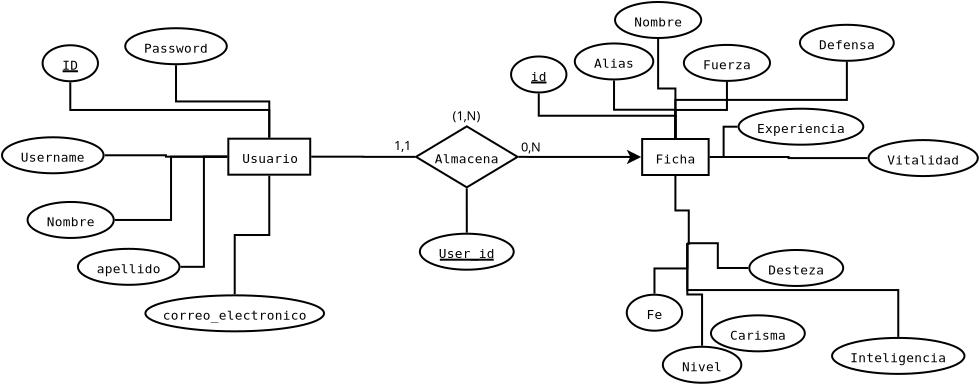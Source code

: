 <?xml version="1.0" encoding="UTF-8"?>
<dia:diagram xmlns:dia="http://www.lysator.liu.se/~alla/dia/">
  <dia:layer name="Background" visible="true" active="true">
    <dia:object type="ER - Entity" version="0" id="O0">
      <dia:attribute name="obj_pos">
        <dia:point val="-76.546,-57.457"/>
      </dia:attribute>
      <dia:attribute name="obj_bb">
        <dia:rectangle val="-76.597,-57.507;-72.401,-55.607"/>
      </dia:attribute>
      <dia:attribute name="elem_corner">
        <dia:point val="-76.546,-57.457"/>
      </dia:attribute>
      <dia:attribute name="elem_width">
        <dia:real val="4.095"/>
      </dia:attribute>
      <dia:attribute name="elem_height">
        <dia:real val="1.8"/>
      </dia:attribute>
      <dia:attribute name="border_width">
        <dia:real val="0.1"/>
      </dia:attribute>
      <dia:attribute name="border_color">
        <dia:color val="#000000"/>
      </dia:attribute>
      <dia:attribute name="inner_color">
        <dia:color val="#ffffff"/>
      </dia:attribute>
      <dia:attribute name="name">
        <dia:string>#Usuario#</dia:string>
      </dia:attribute>
      <dia:attribute name="weak">
        <dia:boolean val="false"/>
      </dia:attribute>
      <dia:attribute name="associative">
        <dia:boolean val="false"/>
      </dia:attribute>
      <dia:attribute name="font">
        <dia:font family="monospace" style="0" name="Courier"/>
      </dia:attribute>
      <dia:attribute name="font_height">
        <dia:real val="0.8"/>
      </dia:attribute>
    </dia:object>
    <dia:object type="ER - Entity" version="0" id="O1">
      <dia:attribute name="obj_pos">
        <dia:point val="-55.854,-57.441"/>
      </dia:attribute>
      <dia:attribute name="obj_bb">
        <dia:rectangle val="-55.904,-57.492;-52.479,-55.592"/>
      </dia:attribute>
      <dia:attribute name="elem_corner">
        <dia:point val="-55.854,-57.441"/>
      </dia:attribute>
      <dia:attribute name="elem_width">
        <dia:real val="3.325"/>
      </dia:attribute>
      <dia:attribute name="elem_height">
        <dia:real val="1.8"/>
      </dia:attribute>
      <dia:attribute name="border_width">
        <dia:real val="0.1"/>
      </dia:attribute>
      <dia:attribute name="border_color">
        <dia:color val="#000000"/>
      </dia:attribute>
      <dia:attribute name="inner_color">
        <dia:color val="#ffffff"/>
      </dia:attribute>
      <dia:attribute name="name">
        <dia:string>#Ficha#</dia:string>
      </dia:attribute>
      <dia:attribute name="weak">
        <dia:boolean val="false"/>
      </dia:attribute>
      <dia:attribute name="associative">
        <dia:boolean val="false"/>
      </dia:attribute>
      <dia:attribute name="font">
        <dia:font family="monospace" style="0" name="Courier"/>
      </dia:attribute>
      <dia:attribute name="font_height">
        <dia:real val="0.8"/>
      </dia:attribute>
    </dia:object>
    <dia:object type="ER - Relationship" version="0" id="O2">
      <dia:attribute name="obj_pos">
        <dia:point val="-67.164,-58.072"/>
      </dia:attribute>
      <dia:attribute name="obj_bb">
        <dia:rectangle val="-67.514,-58.122;-61.734,-54.974"/>
      </dia:attribute>
      <dia:attribute name="elem_corner">
        <dia:point val="-67.164,-58.072"/>
      </dia:attribute>
      <dia:attribute name="elem_width">
        <dia:real val="5.08"/>
      </dia:attribute>
      <dia:attribute name="elem_height">
        <dia:real val="3.048"/>
      </dia:attribute>
      <dia:attribute name="border_width">
        <dia:real val="0.1"/>
      </dia:attribute>
      <dia:attribute name="border_color">
        <dia:color val="#000000"/>
      </dia:attribute>
      <dia:attribute name="inner_color">
        <dia:color val="#ffffff"/>
      </dia:attribute>
      <dia:attribute name="name">
        <dia:string>#Almacena#</dia:string>
      </dia:attribute>
      <dia:attribute name="left_card">
        <dia:string>##</dia:string>
      </dia:attribute>
      <dia:attribute name="right_card">
        <dia:string>##</dia:string>
      </dia:attribute>
      <dia:attribute name="identifying">
        <dia:boolean val="false"/>
      </dia:attribute>
      <dia:attribute name="rotated">
        <dia:boolean val="false"/>
      </dia:attribute>
      <dia:attribute name="font">
        <dia:font family="monospace" style="0" name="Courier"/>
      </dia:attribute>
      <dia:attribute name="font_height">
        <dia:real val="0.8"/>
      </dia:attribute>
    </dia:object>
    <dia:object type="ER - Participation" version="1" id="O3">
      <dia:attribute name="obj_pos">
        <dia:point val="-72.401,-56.557"/>
      </dia:attribute>
      <dia:attribute name="obj_bb">
        <dia:rectangle val="-72.451,-56.607;-67.162,-56.498"/>
      </dia:attribute>
      <dia:attribute name="orth_points">
        <dia:point val="-72.401,-56.557"/>
        <dia:point val="-69.807,-56.557"/>
        <dia:point val="-69.807,-56.548"/>
        <dia:point val="-67.212,-56.548"/>
      </dia:attribute>
      <dia:attribute name="orth_orient">
        <dia:enum val="0"/>
        <dia:enum val="1"/>
        <dia:enum val="0"/>
      </dia:attribute>
      <dia:attribute name="autorouting">
        <dia:boolean val="true"/>
      </dia:attribute>
      <dia:attribute name="total">
        <dia:boolean val="false"/>
      </dia:attribute>
      <dia:connections>
        <dia:connection handle="0" to="O0" connection="8"/>
        <dia:connection handle="1" to="O2" connection="8"/>
      </dia:connections>
    </dia:object>
    <dia:object type="Standard - Text" version="1" id="O4">
      <dia:attribute name="obj_pos">
        <dia:point val="-68.257,-56.895"/>
      </dia:attribute>
      <dia:attribute name="obj_bb">
        <dia:rectangle val="-68.257,-57.49;-67.24,-56.745"/>
      </dia:attribute>
      <dia:attribute name="text">
        <dia:composite type="text">
          <dia:attribute name="string">
            <dia:string>#1,1#</dia:string>
          </dia:attribute>
          <dia:attribute name="font">
            <dia:font family="sans" style="0" name="Helvetica"/>
          </dia:attribute>
          <dia:attribute name="height">
            <dia:real val="0.8"/>
          </dia:attribute>
          <dia:attribute name="pos">
            <dia:point val="-68.257,-56.895"/>
          </dia:attribute>
          <dia:attribute name="color">
            <dia:color val="#000000"/>
          </dia:attribute>
          <dia:attribute name="alignment">
            <dia:enum val="0"/>
          </dia:attribute>
        </dia:composite>
      </dia:attribute>
      <dia:attribute name="valign">
        <dia:enum val="3"/>
      </dia:attribute>
    </dia:object>
    <dia:object type="Standard - Text" version="1" id="O5">
      <dia:attribute name="obj_pos">
        <dia:point val="-61.909,-56.811"/>
      </dia:attribute>
      <dia:attribute name="obj_bb">
        <dia:rectangle val="-61.909,-57.406;-60.819,-56.661"/>
      </dia:attribute>
      <dia:attribute name="text">
        <dia:composite type="text">
          <dia:attribute name="string">
            <dia:string>#0,N#</dia:string>
          </dia:attribute>
          <dia:attribute name="font">
            <dia:font family="sans" style="0" name="Helvetica"/>
          </dia:attribute>
          <dia:attribute name="height">
            <dia:real val="0.8"/>
          </dia:attribute>
          <dia:attribute name="pos">
            <dia:point val="-61.909,-56.811"/>
          </dia:attribute>
          <dia:attribute name="color">
            <dia:color val="#000000"/>
          </dia:attribute>
          <dia:attribute name="alignment">
            <dia:enum val="0"/>
          </dia:attribute>
        </dia:composite>
      </dia:attribute>
      <dia:attribute name="valign">
        <dia:enum val="3"/>
      </dia:attribute>
    </dia:object>
    <dia:object type="Standard - Text" version="1" id="O6">
      <dia:attribute name="obj_pos">
        <dia:point val="-65.333,-58.377"/>
      </dia:attribute>
      <dia:attribute name="obj_bb">
        <dia:rectangle val="-65.333,-58.972;-63.743,-58.227"/>
      </dia:attribute>
      <dia:attribute name="text">
        <dia:composite type="text">
          <dia:attribute name="string">
            <dia:string>#(1,N)#</dia:string>
          </dia:attribute>
          <dia:attribute name="font">
            <dia:font family="sans" style="0" name="Helvetica"/>
          </dia:attribute>
          <dia:attribute name="height">
            <dia:real val="0.8"/>
          </dia:attribute>
          <dia:attribute name="pos">
            <dia:point val="-65.333,-58.377"/>
          </dia:attribute>
          <dia:attribute name="color">
            <dia:color val="#000000"/>
          </dia:attribute>
          <dia:attribute name="alignment">
            <dia:enum val="0"/>
          </dia:attribute>
        </dia:composite>
      </dia:attribute>
      <dia:attribute name="valign">
        <dia:enum val="3"/>
      </dia:attribute>
    </dia:object>
    <dia:object type="ER - Attribute" version="0" id="O7">
      <dia:attribute name="obj_pos">
        <dia:point val="-85.833,-62.128"/>
      </dia:attribute>
      <dia:attribute name="obj_bb">
        <dia:rectangle val="-85.883,-62.178;-83.013,-60.278"/>
      </dia:attribute>
      <dia:attribute name="elem_corner">
        <dia:point val="-85.833,-62.128"/>
      </dia:attribute>
      <dia:attribute name="elem_width">
        <dia:real val="2.77"/>
      </dia:attribute>
      <dia:attribute name="elem_height">
        <dia:real val="1.8"/>
      </dia:attribute>
      <dia:attribute name="border_width">
        <dia:real val="0.1"/>
      </dia:attribute>
      <dia:attribute name="border_color">
        <dia:color val="#000000"/>
      </dia:attribute>
      <dia:attribute name="inner_color">
        <dia:color val="#ffffff"/>
      </dia:attribute>
      <dia:attribute name="name">
        <dia:string>#ID#</dia:string>
      </dia:attribute>
      <dia:attribute name="key">
        <dia:boolean val="true"/>
      </dia:attribute>
      <dia:attribute name="weak_key">
        <dia:boolean val="false"/>
      </dia:attribute>
      <dia:attribute name="derived">
        <dia:boolean val="false"/>
      </dia:attribute>
      <dia:attribute name="multivalued">
        <dia:boolean val="false"/>
      </dia:attribute>
      <dia:attribute name="font">
        <dia:font family="monospace" style="0" name="Courier"/>
      </dia:attribute>
      <dia:attribute name="font_height">
        <dia:real val="0.8"/>
      </dia:attribute>
    </dia:object>
    <dia:object type="ER - Participation" version="1" id="O8">
      <dia:attribute name="obj_pos">
        <dia:point val="-84.448,-60.278"/>
      </dia:attribute>
      <dia:attribute name="obj_bb">
        <dia:rectangle val="-84.498,-60.328;-74.449,-57.458"/>
      </dia:attribute>
      <dia:attribute name="orth_points">
        <dia:point val="-84.448,-60.278"/>
        <dia:point val="-84.448,-58.893"/>
        <dia:point val="-74.499,-58.893"/>
        <dia:point val="-74.499,-57.508"/>
      </dia:attribute>
      <dia:attribute name="orth_orient">
        <dia:enum val="1"/>
        <dia:enum val="0"/>
        <dia:enum val="1"/>
      </dia:attribute>
      <dia:attribute name="autorouting">
        <dia:boolean val="true"/>
      </dia:attribute>
      <dia:attribute name="total">
        <dia:boolean val="false"/>
      </dia:attribute>
      <dia:connections>
        <dia:connection handle="0" to="O7" connection="8"/>
        <dia:connection handle="1" to="O0" connection="8"/>
      </dia:connections>
    </dia:object>
    <dia:object type="Standard - Line" version="0" id="O9">
      <dia:attribute name="obj_pos">
        <dia:point val="-62.035,-56.547"/>
      </dia:attribute>
      <dia:attribute name="obj_bb">
        <dia:rectangle val="-62.085,-56.905;-55.792,-56.181"/>
      </dia:attribute>
      <dia:attribute name="conn_endpoints">
        <dia:point val="-62.035,-56.547"/>
        <dia:point val="-55.904,-56.543"/>
      </dia:attribute>
      <dia:attribute name="numcp">
        <dia:int val="1"/>
      </dia:attribute>
      <dia:attribute name="end_arrow">
        <dia:enum val="22"/>
      </dia:attribute>
      <dia:attribute name="end_arrow_length">
        <dia:real val="0.5"/>
      </dia:attribute>
      <dia:attribute name="end_arrow_width">
        <dia:real val="0.5"/>
      </dia:attribute>
      <dia:connections>
        <dia:connection handle="0" to="O2" connection="8"/>
        <dia:connection handle="1" to="O1" connection="8"/>
      </dia:connections>
    </dia:object>
    <dia:object type="ER - Attribute" version="0" id="O10">
      <dia:attribute name="obj_pos">
        <dia:point val="-87.862,-57.527"/>
      </dia:attribute>
      <dia:attribute name="obj_bb">
        <dia:rectangle val="-87.912,-57.577;-82.732,-55.677"/>
      </dia:attribute>
      <dia:attribute name="elem_corner">
        <dia:point val="-87.862,-57.527"/>
      </dia:attribute>
      <dia:attribute name="elem_width">
        <dia:real val="5.08"/>
      </dia:attribute>
      <dia:attribute name="elem_height">
        <dia:real val="1.8"/>
      </dia:attribute>
      <dia:attribute name="border_width">
        <dia:real val="0.1"/>
      </dia:attribute>
      <dia:attribute name="border_color">
        <dia:color val="#000000"/>
      </dia:attribute>
      <dia:attribute name="inner_color">
        <dia:color val="#ffffff"/>
      </dia:attribute>
      <dia:attribute name="name">
        <dia:string>#Username#</dia:string>
      </dia:attribute>
      <dia:attribute name="key">
        <dia:boolean val="false"/>
      </dia:attribute>
      <dia:attribute name="weak_key">
        <dia:boolean val="false"/>
      </dia:attribute>
      <dia:attribute name="derived">
        <dia:boolean val="false"/>
      </dia:attribute>
      <dia:attribute name="multivalued">
        <dia:boolean val="false"/>
      </dia:attribute>
      <dia:attribute name="font">
        <dia:font family="monospace" style="0" name="Courier"/>
      </dia:attribute>
      <dia:attribute name="font_height">
        <dia:real val="0.8"/>
      </dia:attribute>
    </dia:object>
    <dia:object type="ER - Attribute" version="0" id="O11">
      <dia:attribute name="obj_pos">
        <dia:point val="-86.584,-54.293"/>
      </dia:attribute>
      <dia:attribute name="obj_bb">
        <dia:rectangle val="-86.634,-54.343;-82.224,-52.443"/>
      </dia:attribute>
      <dia:attribute name="elem_corner">
        <dia:point val="-86.584,-54.293"/>
      </dia:attribute>
      <dia:attribute name="elem_width">
        <dia:real val="4.31"/>
      </dia:attribute>
      <dia:attribute name="elem_height">
        <dia:real val="1.8"/>
      </dia:attribute>
      <dia:attribute name="border_width">
        <dia:real val="0.1"/>
      </dia:attribute>
      <dia:attribute name="border_color">
        <dia:color val="#000000"/>
      </dia:attribute>
      <dia:attribute name="inner_color">
        <dia:color val="#ffffff"/>
      </dia:attribute>
      <dia:attribute name="name">
        <dia:string>#Nombre#</dia:string>
      </dia:attribute>
      <dia:attribute name="key">
        <dia:boolean val="false"/>
      </dia:attribute>
      <dia:attribute name="weak_key">
        <dia:boolean val="false"/>
      </dia:attribute>
      <dia:attribute name="derived">
        <dia:boolean val="false"/>
      </dia:attribute>
      <dia:attribute name="multivalued">
        <dia:boolean val="false"/>
      </dia:attribute>
      <dia:attribute name="font">
        <dia:font family="monospace" style="0" name="Courier"/>
      </dia:attribute>
      <dia:attribute name="font_height">
        <dia:real val="0.8"/>
      </dia:attribute>
    </dia:object>
    <dia:object type="ER - Attribute" version="0" id="O12">
      <dia:attribute name="obj_pos">
        <dia:point val="-81.701,-62.98"/>
      </dia:attribute>
      <dia:attribute name="obj_bb">
        <dia:rectangle val="-81.751,-63.031;-76.571,-61.13"/>
      </dia:attribute>
      <dia:attribute name="elem_corner">
        <dia:point val="-81.701,-62.98"/>
      </dia:attribute>
      <dia:attribute name="elem_width">
        <dia:real val="5.08"/>
      </dia:attribute>
      <dia:attribute name="elem_height">
        <dia:real val="1.8"/>
      </dia:attribute>
      <dia:attribute name="border_width">
        <dia:real val="0.1"/>
      </dia:attribute>
      <dia:attribute name="border_color">
        <dia:color val="#000000"/>
      </dia:attribute>
      <dia:attribute name="inner_color">
        <dia:color val="#ffffff"/>
      </dia:attribute>
      <dia:attribute name="name">
        <dia:string>#Password#</dia:string>
      </dia:attribute>
      <dia:attribute name="key">
        <dia:boolean val="false"/>
      </dia:attribute>
      <dia:attribute name="weak_key">
        <dia:boolean val="false"/>
      </dia:attribute>
      <dia:attribute name="derived">
        <dia:boolean val="false"/>
      </dia:attribute>
      <dia:attribute name="multivalued">
        <dia:boolean val="false"/>
      </dia:attribute>
      <dia:attribute name="font">
        <dia:font family="monospace" style="0" name="Courier"/>
      </dia:attribute>
      <dia:attribute name="font_height">
        <dia:real val="0.8"/>
      </dia:attribute>
    </dia:object>
    <dia:object type="ER - Attribute" version="0" id="O13">
      <dia:attribute name="obj_pos">
        <dia:point val="-84.067,-51.95"/>
      </dia:attribute>
      <dia:attribute name="obj_bb">
        <dia:rectangle val="-84.117,-51.999;-78.937,-50.099"/>
      </dia:attribute>
      <dia:attribute name="elem_corner">
        <dia:point val="-84.067,-51.95"/>
      </dia:attribute>
      <dia:attribute name="elem_width">
        <dia:real val="5.08"/>
      </dia:attribute>
      <dia:attribute name="elem_height">
        <dia:real val="1.8"/>
      </dia:attribute>
      <dia:attribute name="border_width">
        <dia:real val="0.1"/>
      </dia:attribute>
      <dia:attribute name="border_color">
        <dia:color val="#000000"/>
      </dia:attribute>
      <dia:attribute name="inner_color">
        <dia:color val="#ffffff"/>
      </dia:attribute>
      <dia:attribute name="name">
        <dia:string>#apellido#</dia:string>
      </dia:attribute>
      <dia:attribute name="key">
        <dia:boolean val="false"/>
      </dia:attribute>
      <dia:attribute name="weak_key">
        <dia:boolean val="false"/>
      </dia:attribute>
      <dia:attribute name="derived">
        <dia:boolean val="false"/>
      </dia:attribute>
      <dia:attribute name="multivalued">
        <dia:boolean val="false"/>
      </dia:attribute>
      <dia:attribute name="font">
        <dia:font family="monospace" style="0" name="Courier"/>
      </dia:attribute>
      <dia:attribute name="font_height">
        <dia:real val="0.8"/>
      </dia:attribute>
    </dia:object>
    <dia:object type="ER - Attribute" version="0" id="O14">
      <dia:attribute name="obj_pos">
        <dia:point val="-80.691,-49.624"/>
      </dia:attribute>
      <dia:attribute name="obj_bb">
        <dia:rectangle val="-80.741,-49.675;-71.711,-47.775"/>
      </dia:attribute>
      <dia:attribute name="elem_corner">
        <dia:point val="-80.691,-49.624"/>
      </dia:attribute>
      <dia:attribute name="elem_width">
        <dia:real val="8.93"/>
      </dia:attribute>
      <dia:attribute name="elem_height">
        <dia:real val="1.8"/>
      </dia:attribute>
      <dia:attribute name="border_width">
        <dia:real val="0.1"/>
      </dia:attribute>
      <dia:attribute name="border_color">
        <dia:color val="#000000"/>
      </dia:attribute>
      <dia:attribute name="inner_color">
        <dia:color val="#ffffff"/>
      </dia:attribute>
      <dia:attribute name="name">
        <dia:string>#correo_electronico#</dia:string>
      </dia:attribute>
      <dia:attribute name="key">
        <dia:boolean val="false"/>
      </dia:attribute>
      <dia:attribute name="weak_key">
        <dia:boolean val="false"/>
      </dia:attribute>
      <dia:attribute name="derived">
        <dia:boolean val="false"/>
      </dia:attribute>
      <dia:attribute name="multivalued">
        <dia:boolean val="false"/>
      </dia:attribute>
      <dia:attribute name="font">
        <dia:font family="monospace" style="0" name="Courier"/>
      </dia:attribute>
      <dia:attribute name="font_height">
        <dia:real val="0.8"/>
      </dia:attribute>
    </dia:object>
    <dia:object type="ER - Participation" version="1" id="O15">
      <dia:attribute name="obj_pos">
        <dia:point val="-79.161,-61.13"/>
      </dia:attribute>
      <dia:attribute name="obj_bb">
        <dia:rectangle val="-79.211,-61.18;-74.449,-57.458"/>
      </dia:attribute>
      <dia:attribute name="orth_points">
        <dia:point val="-79.161,-61.13"/>
        <dia:point val="-79.161,-59.319"/>
        <dia:point val="-74.499,-59.319"/>
        <dia:point val="-74.499,-57.508"/>
      </dia:attribute>
      <dia:attribute name="orth_orient">
        <dia:enum val="1"/>
        <dia:enum val="0"/>
        <dia:enum val="1"/>
      </dia:attribute>
      <dia:attribute name="autorouting">
        <dia:boolean val="true"/>
      </dia:attribute>
      <dia:attribute name="total">
        <dia:boolean val="false"/>
      </dia:attribute>
      <dia:connections>
        <dia:connection handle="0" to="O12" connection="8"/>
        <dia:connection handle="1" to="O0" connection="8"/>
      </dia:connections>
    </dia:object>
    <dia:object type="ER - Participation" version="1" id="O16">
      <dia:attribute name="obj_pos">
        <dia:point val="-82.731,-56.627"/>
      </dia:attribute>
      <dia:attribute name="obj_bb">
        <dia:rectangle val="-82.781,-56.677;-76.547,-56.507"/>
      </dia:attribute>
      <dia:attribute name="orth_points">
        <dia:point val="-82.731,-56.627"/>
        <dia:point val="-79.664,-56.627"/>
        <dia:point val="-79.664,-56.557"/>
        <dia:point val="-76.597,-56.557"/>
      </dia:attribute>
      <dia:attribute name="orth_orient">
        <dia:enum val="0"/>
        <dia:enum val="1"/>
        <dia:enum val="0"/>
      </dia:attribute>
      <dia:attribute name="autorouting">
        <dia:boolean val="true"/>
      </dia:attribute>
      <dia:attribute name="total">
        <dia:boolean val="false"/>
      </dia:attribute>
      <dia:connections>
        <dia:connection handle="0" to="O10" connection="8"/>
        <dia:connection handle="1" to="O0" connection="8"/>
      </dia:connections>
    </dia:object>
    <dia:object type="ER - Participation" version="1" id="O17">
      <dia:attribute name="obj_pos">
        <dia:point val="-82.224,-53.393"/>
      </dia:attribute>
      <dia:attribute name="obj_bb">
        <dia:rectangle val="-82.274,-56.607;-76.547,-53.343"/>
      </dia:attribute>
      <dia:attribute name="orth_points">
        <dia:point val="-82.224,-53.393"/>
        <dia:point val="-79.41,-53.393"/>
        <dia:point val="-79.41,-56.557"/>
        <dia:point val="-76.597,-56.557"/>
      </dia:attribute>
      <dia:attribute name="orth_orient">
        <dia:enum val="0"/>
        <dia:enum val="1"/>
        <dia:enum val="0"/>
      </dia:attribute>
      <dia:attribute name="autorouting">
        <dia:boolean val="true"/>
      </dia:attribute>
      <dia:attribute name="total">
        <dia:boolean val="false"/>
      </dia:attribute>
      <dia:connections>
        <dia:connection handle="0" to="O11" connection="8"/>
        <dia:connection handle="1" to="O0" connection="8"/>
      </dia:connections>
    </dia:object>
    <dia:object type="ER - Participation" version="1" id="O18">
      <dia:attribute name="obj_pos">
        <dia:point val="-78.937,-51.05"/>
      </dia:attribute>
      <dia:attribute name="obj_bb">
        <dia:rectangle val="-78.987,-56.607;-76.547,-50.999"/>
      </dia:attribute>
      <dia:attribute name="orth_points">
        <dia:point val="-78.937,-51.05"/>
        <dia:point val="-77.767,-51.05"/>
        <dia:point val="-77.767,-56.557"/>
        <dia:point val="-76.597,-56.557"/>
      </dia:attribute>
      <dia:attribute name="orth_orient">
        <dia:enum val="0"/>
        <dia:enum val="1"/>
        <dia:enum val="0"/>
      </dia:attribute>
      <dia:attribute name="autorouting">
        <dia:boolean val="true"/>
      </dia:attribute>
      <dia:attribute name="total">
        <dia:boolean val="false"/>
      </dia:attribute>
      <dia:connections>
        <dia:connection handle="0" to="O13" connection="8"/>
        <dia:connection handle="1" to="O0" connection="8"/>
      </dia:connections>
    </dia:object>
    <dia:object type="ER - Participation" version="1" id="O19">
      <dia:attribute name="obj_pos">
        <dia:point val="-76.226,-49.675"/>
      </dia:attribute>
      <dia:attribute name="obj_bb">
        <dia:rectangle val="-76.276,-55.657;-74.449,-49.625"/>
      </dia:attribute>
      <dia:attribute name="orth_points">
        <dia:point val="-76.226,-49.675"/>
        <dia:point val="-76.226,-52.641"/>
        <dia:point val="-74.499,-52.641"/>
        <dia:point val="-74.499,-55.607"/>
      </dia:attribute>
      <dia:attribute name="orth_orient">
        <dia:enum val="1"/>
        <dia:enum val="0"/>
        <dia:enum val="1"/>
      </dia:attribute>
      <dia:attribute name="autorouting">
        <dia:boolean val="true"/>
      </dia:attribute>
      <dia:attribute name="total">
        <dia:boolean val="false"/>
      </dia:attribute>
      <dia:connections>
        <dia:connection handle="0" to="O14" connection="8"/>
        <dia:connection handle="1" to="O0" connection="8"/>
      </dia:connections>
    </dia:object>
    <dia:object type="ER - Attribute" version="0" id="O20">
      <dia:attribute name="obj_pos">
        <dia:point val="-57.211,-64.291"/>
      </dia:attribute>
      <dia:attribute name="obj_bb">
        <dia:rectangle val="-57.261,-64.341;-52.851,-62.441"/>
      </dia:attribute>
      <dia:attribute name="elem_corner">
        <dia:point val="-57.211,-64.291"/>
      </dia:attribute>
      <dia:attribute name="elem_width">
        <dia:real val="4.31"/>
      </dia:attribute>
      <dia:attribute name="elem_height">
        <dia:real val="1.8"/>
      </dia:attribute>
      <dia:attribute name="border_width">
        <dia:real val="0.1"/>
      </dia:attribute>
      <dia:attribute name="border_color">
        <dia:color val="#000000"/>
      </dia:attribute>
      <dia:attribute name="inner_color">
        <dia:color val="#ffffff"/>
      </dia:attribute>
      <dia:attribute name="name">
        <dia:string>#Nombre#</dia:string>
      </dia:attribute>
      <dia:attribute name="key">
        <dia:boolean val="false"/>
      </dia:attribute>
      <dia:attribute name="weak_key">
        <dia:boolean val="false"/>
      </dia:attribute>
      <dia:attribute name="derived">
        <dia:boolean val="false"/>
      </dia:attribute>
      <dia:attribute name="multivalued">
        <dia:boolean val="false"/>
      </dia:attribute>
      <dia:attribute name="font">
        <dia:font family="monospace" style="0" name="Courier"/>
      </dia:attribute>
      <dia:attribute name="font_height">
        <dia:real val="0.8"/>
      </dia:attribute>
    </dia:object>
    <dia:object type="ER - Attribute" version="0" id="O21">
      <dia:attribute name="obj_pos">
        <dia:point val="-54.821,-47.053"/>
      </dia:attribute>
      <dia:attribute name="obj_bb">
        <dia:rectangle val="-54.871,-47.103;-50.846,-45.203"/>
      </dia:attribute>
      <dia:attribute name="elem_corner">
        <dia:point val="-54.821,-47.053"/>
      </dia:attribute>
      <dia:attribute name="elem_width">
        <dia:real val="3.925"/>
      </dia:attribute>
      <dia:attribute name="elem_height">
        <dia:real val="1.8"/>
      </dia:attribute>
      <dia:attribute name="border_width">
        <dia:real val="0.1"/>
      </dia:attribute>
      <dia:attribute name="border_color">
        <dia:color val="#000000"/>
      </dia:attribute>
      <dia:attribute name="inner_color">
        <dia:color val="#ffffff"/>
      </dia:attribute>
      <dia:attribute name="name">
        <dia:string>#Nivel#</dia:string>
      </dia:attribute>
      <dia:attribute name="key">
        <dia:boolean val="false"/>
      </dia:attribute>
      <dia:attribute name="weak_key">
        <dia:boolean val="false"/>
      </dia:attribute>
      <dia:attribute name="derived">
        <dia:boolean val="false"/>
      </dia:attribute>
      <dia:attribute name="multivalued">
        <dia:boolean val="false"/>
      </dia:attribute>
      <dia:attribute name="font">
        <dia:font family="monospace" style="0" name="Courier"/>
      </dia:attribute>
      <dia:attribute name="font_height">
        <dia:real val="0.8"/>
      </dia:attribute>
    </dia:object>
    <dia:object type="ER - Attribute" version="0" id="O22">
      <dia:attribute name="obj_pos">
        <dia:point val="-47.966,-63.151"/>
      </dia:attribute>
      <dia:attribute name="obj_bb">
        <dia:rectangle val="-48.016,-63.201;-43.221,-61.301"/>
      </dia:attribute>
      <dia:attribute name="elem_corner">
        <dia:point val="-47.966,-63.151"/>
      </dia:attribute>
      <dia:attribute name="elem_width">
        <dia:real val="4.695"/>
      </dia:attribute>
      <dia:attribute name="elem_height">
        <dia:real val="1.8"/>
      </dia:attribute>
      <dia:attribute name="border_width">
        <dia:real val="0.1"/>
      </dia:attribute>
      <dia:attribute name="border_color">
        <dia:color val="#000000"/>
      </dia:attribute>
      <dia:attribute name="inner_color">
        <dia:color val="#ffffff"/>
      </dia:attribute>
      <dia:attribute name="name">
        <dia:string>#Defensa#</dia:string>
      </dia:attribute>
      <dia:attribute name="key">
        <dia:boolean val="false"/>
      </dia:attribute>
      <dia:attribute name="weak_key">
        <dia:boolean val="false"/>
      </dia:attribute>
      <dia:attribute name="derived">
        <dia:boolean val="false"/>
      </dia:attribute>
      <dia:attribute name="multivalued">
        <dia:boolean val="false"/>
      </dia:attribute>
      <dia:attribute name="font">
        <dia:font family="monospace" style="0" name="Courier"/>
      </dia:attribute>
      <dia:attribute name="font_height">
        <dia:real val="0.8"/>
      </dia:attribute>
    </dia:object>
    <dia:object type="ER - Attribute" version="0" id="O23">
      <dia:attribute name="obj_pos">
        <dia:point val="-44.536,-57.387"/>
      </dia:attribute>
      <dia:attribute name="obj_bb">
        <dia:rectangle val="-44.586,-57.437;-39.021,-55.537"/>
      </dia:attribute>
      <dia:attribute name="elem_corner">
        <dia:point val="-44.536,-57.387"/>
      </dia:attribute>
      <dia:attribute name="elem_width">
        <dia:real val="5.465"/>
      </dia:attribute>
      <dia:attribute name="elem_height">
        <dia:real val="1.8"/>
      </dia:attribute>
      <dia:attribute name="border_width">
        <dia:real val="0.1"/>
      </dia:attribute>
      <dia:attribute name="border_color">
        <dia:color val="#000000"/>
      </dia:attribute>
      <dia:attribute name="inner_color">
        <dia:color val="#ffffff"/>
      </dia:attribute>
      <dia:attribute name="name">
        <dia:string>#Vitalidad#</dia:string>
      </dia:attribute>
      <dia:attribute name="key">
        <dia:boolean val="false"/>
      </dia:attribute>
      <dia:attribute name="weak_key">
        <dia:boolean val="false"/>
      </dia:attribute>
      <dia:attribute name="derived">
        <dia:boolean val="false"/>
      </dia:attribute>
      <dia:attribute name="multivalued">
        <dia:boolean val="false"/>
      </dia:attribute>
      <dia:attribute name="font">
        <dia:font family="monospace" style="0" name="Courier"/>
      </dia:attribute>
      <dia:attribute name="font_height">
        <dia:real val="0.8"/>
      </dia:attribute>
    </dia:object>
    <dia:object type="ER - Attribute" version="0" id="O24">
      <dia:attribute name="obj_pos">
        <dia:point val="-50.496,-51.892"/>
      </dia:attribute>
      <dia:attribute name="obj_bb">
        <dia:rectangle val="-50.546,-51.943;-45.751,-50.042"/>
      </dia:attribute>
      <dia:attribute name="elem_corner">
        <dia:point val="-50.496,-51.892"/>
      </dia:attribute>
      <dia:attribute name="elem_width">
        <dia:real val="4.695"/>
      </dia:attribute>
      <dia:attribute name="elem_height">
        <dia:real val="1.8"/>
      </dia:attribute>
      <dia:attribute name="border_width">
        <dia:real val="0.1"/>
      </dia:attribute>
      <dia:attribute name="border_color">
        <dia:color val="#000000"/>
      </dia:attribute>
      <dia:attribute name="inner_color">
        <dia:color val="#ffffff"/>
      </dia:attribute>
      <dia:attribute name="name">
        <dia:string>#Desteza#</dia:string>
      </dia:attribute>
      <dia:attribute name="key">
        <dia:boolean val="false"/>
      </dia:attribute>
      <dia:attribute name="weak_key">
        <dia:boolean val="false"/>
      </dia:attribute>
      <dia:attribute name="derived">
        <dia:boolean val="false"/>
      </dia:attribute>
      <dia:attribute name="multivalued">
        <dia:boolean val="false"/>
      </dia:attribute>
      <dia:attribute name="font">
        <dia:font family="monospace" style="0" name="Courier"/>
      </dia:attribute>
      <dia:attribute name="font_height">
        <dia:real val="0.8"/>
      </dia:attribute>
    </dia:object>
    <dia:object type="ER - Attribute" version="0" id="O25">
      <dia:attribute name="obj_pos">
        <dia:point val="-51.033,-58.956"/>
      </dia:attribute>
      <dia:attribute name="obj_bb">
        <dia:rectangle val="-51.083,-59.006;-44.748,-57.106"/>
      </dia:attribute>
      <dia:attribute name="elem_corner">
        <dia:point val="-51.033,-58.956"/>
      </dia:attribute>
      <dia:attribute name="elem_width">
        <dia:real val="6.235"/>
      </dia:attribute>
      <dia:attribute name="elem_height">
        <dia:real val="1.8"/>
      </dia:attribute>
      <dia:attribute name="border_width">
        <dia:real val="0.1"/>
      </dia:attribute>
      <dia:attribute name="border_color">
        <dia:color val="#000000"/>
      </dia:attribute>
      <dia:attribute name="inner_color">
        <dia:color val="#ffffff"/>
      </dia:attribute>
      <dia:attribute name="name">
        <dia:string>#Experiencia#</dia:string>
      </dia:attribute>
      <dia:attribute name="key">
        <dia:boolean val="false"/>
      </dia:attribute>
      <dia:attribute name="weak_key">
        <dia:boolean val="false"/>
      </dia:attribute>
      <dia:attribute name="derived">
        <dia:boolean val="false"/>
      </dia:attribute>
      <dia:attribute name="multivalued">
        <dia:boolean val="false"/>
      </dia:attribute>
      <dia:attribute name="font">
        <dia:font family="monospace" style="0" name="Courier"/>
      </dia:attribute>
      <dia:attribute name="font_height">
        <dia:real val="0.8"/>
      </dia:attribute>
    </dia:object>
    <dia:object type="ER - Attribute" version="0" id="O26">
      <dia:attribute name="obj_pos">
        <dia:point val="-46.359,-47.496"/>
      </dia:attribute>
      <dia:attribute name="obj_bb">
        <dia:rectangle val="-46.409,-47.546;-39.689,-45.646"/>
      </dia:attribute>
      <dia:attribute name="elem_corner">
        <dia:point val="-46.359,-47.496"/>
      </dia:attribute>
      <dia:attribute name="elem_width">
        <dia:real val="6.62"/>
      </dia:attribute>
      <dia:attribute name="elem_height">
        <dia:real val="1.8"/>
      </dia:attribute>
      <dia:attribute name="border_width">
        <dia:real val="0.1"/>
      </dia:attribute>
      <dia:attribute name="border_color">
        <dia:color val="#000000"/>
      </dia:attribute>
      <dia:attribute name="inner_color">
        <dia:color val="#ffffff"/>
      </dia:attribute>
      <dia:attribute name="name">
        <dia:string>#Inteligencia#</dia:string>
      </dia:attribute>
      <dia:attribute name="key">
        <dia:boolean val="false"/>
      </dia:attribute>
      <dia:attribute name="weak_key">
        <dia:boolean val="false"/>
      </dia:attribute>
      <dia:attribute name="derived">
        <dia:boolean val="false"/>
      </dia:attribute>
      <dia:attribute name="multivalued">
        <dia:boolean val="false"/>
      </dia:attribute>
      <dia:attribute name="font">
        <dia:font family="monospace" style="0" name="Courier"/>
      </dia:attribute>
      <dia:attribute name="font_height">
        <dia:real val="0.8"/>
      </dia:attribute>
    </dia:object>
    <dia:object type="ER - Attribute" version="0" id="O27">
      <dia:attribute name="obj_pos">
        <dia:point val="-53.77,-62.146"/>
      </dia:attribute>
      <dia:attribute name="obj_bb">
        <dia:rectangle val="-53.82,-62.196;-49.41,-60.296"/>
      </dia:attribute>
      <dia:attribute name="elem_corner">
        <dia:point val="-53.77,-62.146"/>
      </dia:attribute>
      <dia:attribute name="elem_width">
        <dia:real val="4.31"/>
      </dia:attribute>
      <dia:attribute name="elem_height">
        <dia:real val="1.8"/>
      </dia:attribute>
      <dia:attribute name="border_width">
        <dia:real val="0.1"/>
      </dia:attribute>
      <dia:attribute name="border_color">
        <dia:color val="#000000"/>
      </dia:attribute>
      <dia:attribute name="inner_color">
        <dia:color val="#ffffff"/>
      </dia:attribute>
      <dia:attribute name="name">
        <dia:string>#Fuerza#</dia:string>
      </dia:attribute>
      <dia:attribute name="key">
        <dia:boolean val="false"/>
      </dia:attribute>
      <dia:attribute name="weak_key">
        <dia:boolean val="false"/>
      </dia:attribute>
      <dia:attribute name="derived">
        <dia:boolean val="false"/>
      </dia:attribute>
      <dia:attribute name="multivalued">
        <dia:boolean val="false"/>
      </dia:attribute>
      <dia:attribute name="font">
        <dia:font family="monospace" style="0" name="Courier"/>
      </dia:attribute>
      <dia:attribute name="font_height">
        <dia:real val="0.8"/>
      </dia:attribute>
    </dia:object>
    <dia:object type="ER - Attribute" version="0" id="O28">
      <dia:attribute name="obj_pos">
        <dia:point val="-59.223,-62.218"/>
      </dia:attribute>
      <dia:attribute name="obj_bb">
        <dia:rectangle val="-59.273,-62.268;-55.248,-60.368"/>
      </dia:attribute>
      <dia:attribute name="elem_corner">
        <dia:point val="-59.223,-62.218"/>
      </dia:attribute>
      <dia:attribute name="elem_width">
        <dia:real val="3.925"/>
      </dia:attribute>
      <dia:attribute name="elem_height">
        <dia:real val="1.8"/>
      </dia:attribute>
      <dia:attribute name="border_width">
        <dia:real val="0.1"/>
      </dia:attribute>
      <dia:attribute name="border_color">
        <dia:color val="#000000"/>
      </dia:attribute>
      <dia:attribute name="inner_color">
        <dia:color val="#ffffff"/>
      </dia:attribute>
      <dia:attribute name="name">
        <dia:string>#Alias#</dia:string>
      </dia:attribute>
      <dia:attribute name="key">
        <dia:boolean val="false"/>
      </dia:attribute>
      <dia:attribute name="weak_key">
        <dia:boolean val="false"/>
      </dia:attribute>
      <dia:attribute name="derived">
        <dia:boolean val="false"/>
      </dia:attribute>
      <dia:attribute name="multivalued">
        <dia:boolean val="false"/>
      </dia:attribute>
      <dia:attribute name="font">
        <dia:font family="monospace" style="0" name="Courier"/>
      </dia:attribute>
      <dia:attribute name="font_height">
        <dia:real val="0.8"/>
      </dia:attribute>
    </dia:object>
    <dia:object type="ER - Attribute" version="0" id="O29">
      <dia:attribute name="obj_pos">
        <dia:point val="-56.624,-49.656"/>
      </dia:attribute>
      <dia:attribute name="obj_bb">
        <dia:rectangle val="-56.674,-49.706;-53.804,-47.806"/>
      </dia:attribute>
      <dia:attribute name="elem_corner">
        <dia:point val="-56.624,-49.656"/>
      </dia:attribute>
      <dia:attribute name="elem_width">
        <dia:real val="2.77"/>
      </dia:attribute>
      <dia:attribute name="elem_height">
        <dia:real val="1.8"/>
      </dia:attribute>
      <dia:attribute name="border_width">
        <dia:real val="0.1"/>
      </dia:attribute>
      <dia:attribute name="border_color">
        <dia:color val="#000000"/>
      </dia:attribute>
      <dia:attribute name="inner_color">
        <dia:color val="#ffffff"/>
      </dia:attribute>
      <dia:attribute name="name">
        <dia:string>#Fe#</dia:string>
      </dia:attribute>
      <dia:attribute name="key">
        <dia:boolean val="false"/>
      </dia:attribute>
      <dia:attribute name="weak_key">
        <dia:boolean val="false"/>
      </dia:attribute>
      <dia:attribute name="derived">
        <dia:boolean val="false"/>
      </dia:attribute>
      <dia:attribute name="multivalued">
        <dia:boolean val="false"/>
      </dia:attribute>
      <dia:attribute name="font">
        <dia:font family="monospace" style="0" name="Courier"/>
      </dia:attribute>
      <dia:attribute name="font_height">
        <dia:real val="0.8"/>
      </dia:attribute>
    </dia:object>
    <dia:object type="ER - Attribute" version="0" id="O30">
      <dia:attribute name="obj_pos">
        <dia:point val="-52.415,-48.624"/>
      </dia:attribute>
      <dia:attribute name="obj_bb">
        <dia:rectangle val="-52.465,-48.675;-47.67,-46.775"/>
      </dia:attribute>
      <dia:attribute name="elem_corner">
        <dia:point val="-52.415,-48.624"/>
      </dia:attribute>
      <dia:attribute name="elem_width">
        <dia:real val="4.695"/>
      </dia:attribute>
      <dia:attribute name="elem_height">
        <dia:real val="1.8"/>
      </dia:attribute>
      <dia:attribute name="border_width">
        <dia:real val="0.1"/>
      </dia:attribute>
      <dia:attribute name="border_color">
        <dia:color val="#000000"/>
      </dia:attribute>
      <dia:attribute name="inner_color">
        <dia:color val="#ffffff"/>
      </dia:attribute>
      <dia:attribute name="name">
        <dia:string>#Carisma#</dia:string>
      </dia:attribute>
      <dia:attribute name="key">
        <dia:boolean val="false"/>
      </dia:attribute>
      <dia:attribute name="weak_key">
        <dia:boolean val="false"/>
      </dia:attribute>
      <dia:attribute name="derived">
        <dia:boolean val="false"/>
      </dia:attribute>
      <dia:attribute name="multivalued">
        <dia:boolean val="false"/>
      </dia:attribute>
      <dia:attribute name="font">
        <dia:font family="monospace" style="0" name="Courier"/>
      </dia:attribute>
      <dia:attribute name="font_height">
        <dia:real val="0.8"/>
      </dia:attribute>
    </dia:object>
    <dia:object type="ER - Attribute" version="0" id="O31">
      <dia:attribute name="obj_pos">
        <dia:point val="-66.97,-52.706"/>
      </dia:attribute>
      <dia:attribute name="obj_bb">
        <dia:rectangle val="-67.02,-52.755;-62.225,-50.855"/>
      </dia:attribute>
      <dia:attribute name="elem_corner">
        <dia:point val="-66.97,-52.706"/>
      </dia:attribute>
      <dia:attribute name="elem_width">
        <dia:real val="4.695"/>
      </dia:attribute>
      <dia:attribute name="elem_height">
        <dia:real val="1.8"/>
      </dia:attribute>
      <dia:attribute name="border_width">
        <dia:real val="0.1"/>
      </dia:attribute>
      <dia:attribute name="border_color">
        <dia:color val="#000000"/>
      </dia:attribute>
      <dia:attribute name="inner_color">
        <dia:color val="#ffffff"/>
      </dia:attribute>
      <dia:attribute name="name">
        <dia:string>#User_id#</dia:string>
      </dia:attribute>
      <dia:attribute name="key">
        <dia:boolean val="true"/>
      </dia:attribute>
      <dia:attribute name="weak_key">
        <dia:boolean val="false"/>
      </dia:attribute>
      <dia:attribute name="derived">
        <dia:boolean val="false"/>
      </dia:attribute>
      <dia:attribute name="multivalued">
        <dia:boolean val="false"/>
      </dia:attribute>
      <dia:attribute name="font">
        <dia:font family="monospace" style="0" name="Courier"/>
      </dia:attribute>
      <dia:attribute name="font_height">
        <dia:real val="0.8"/>
      </dia:attribute>
    </dia:object>
    <dia:object type="ER - Participation" version="1" id="O32">
      <dia:attribute name="obj_pos">
        <dia:point val="-57.26,-60.367"/>
      </dia:attribute>
      <dia:attribute name="obj_bb">
        <dia:rectangle val="-57.31,-60.417;-54.142,-57.392"/>
      </dia:attribute>
      <dia:attribute name="orth_points">
        <dia:point val="-57.26,-60.367"/>
        <dia:point val="-57.26,-58.904"/>
        <dia:point val="-54.192,-58.904"/>
        <dia:point val="-54.192,-57.441"/>
      </dia:attribute>
      <dia:attribute name="orth_orient">
        <dia:enum val="1"/>
        <dia:enum val="0"/>
        <dia:enum val="1"/>
      </dia:attribute>
      <dia:attribute name="autorouting">
        <dia:boolean val="true"/>
      </dia:attribute>
      <dia:attribute name="total">
        <dia:boolean val="false"/>
      </dia:attribute>
      <dia:connections>
        <dia:connection handle="0" to="O28" connection="8"/>
        <dia:connection handle="1" to="O1" connection="1"/>
      </dia:connections>
    </dia:object>
    <dia:object type="ER - Participation" version="1" id="O33">
      <dia:attribute name="obj_pos">
        <dia:point val="-55.056,-62.44"/>
      </dia:attribute>
      <dia:attribute name="obj_bb">
        <dia:rectangle val="-55.106,-62.49;-54.142,-57.442"/>
      </dia:attribute>
      <dia:attribute name="orth_points">
        <dia:point val="-55.056,-62.44"/>
        <dia:point val="-55.056,-59.966"/>
        <dia:point val="-54.192,-59.966"/>
        <dia:point val="-54.192,-57.492"/>
      </dia:attribute>
      <dia:attribute name="orth_orient">
        <dia:enum val="1"/>
        <dia:enum val="0"/>
        <dia:enum val="1"/>
      </dia:attribute>
      <dia:attribute name="autorouting">
        <dia:boolean val="true"/>
      </dia:attribute>
      <dia:attribute name="total">
        <dia:boolean val="false"/>
      </dia:attribute>
      <dia:connections>
        <dia:connection handle="0" to="O20" connection="8"/>
        <dia:connection handle="1" to="O1" connection="8"/>
      </dia:connections>
    </dia:object>
    <dia:object type="ER - Attribute" version="0" id="O34">
      <dia:attribute name="obj_pos">
        <dia:point val="-62.409,-61.567"/>
      </dia:attribute>
      <dia:attribute name="obj_bb">
        <dia:rectangle val="-62.459,-61.617;-59.589,-59.717"/>
      </dia:attribute>
      <dia:attribute name="elem_corner">
        <dia:point val="-62.409,-61.567"/>
      </dia:attribute>
      <dia:attribute name="elem_width">
        <dia:real val="2.77"/>
      </dia:attribute>
      <dia:attribute name="elem_height">
        <dia:real val="1.8"/>
      </dia:attribute>
      <dia:attribute name="border_width">
        <dia:real val="0.1"/>
      </dia:attribute>
      <dia:attribute name="border_color">
        <dia:color val="#000000"/>
      </dia:attribute>
      <dia:attribute name="inner_color">
        <dia:color val="#ffffff"/>
      </dia:attribute>
      <dia:attribute name="name">
        <dia:string>#id#</dia:string>
      </dia:attribute>
      <dia:attribute name="key">
        <dia:boolean val="true"/>
      </dia:attribute>
      <dia:attribute name="weak_key">
        <dia:boolean val="false"/>
      </dia:attribute>
      <dia:attribute name="derived">
        <dia:boolean val="false"/>
      </dia:attribute>
      <dia:attribute name="multivalued">
        <dia:boolean val="false"/>
      </dia:attribute>
      <dia:attribute name="font">
        <dia:font family="monospace" style="0" name="Courier"/>
      </dia:attribute>
      <dia:attribute name="font_height">
        <dia:real val="0.8"/>
      </dia:attribute>
    </dia:object>
    <dia:object type="ER - Participation" version="1" id="O35">
      <dia:attribute name="obj_pos">
        <dia:point val="-61.024,-59.717"/>
      </dia:attribute>
      <dia:attribute name="obj_bb">
        <dia:rectangle val="-61.074,-59.767;-54.142,-57.442"/>
      </dia:attribute>
      <dia:attribute name="orth_points">
        <dia:point val="-61.024,-59.717"/>
        <dia:point val="-61.024,-58.605"/>
        <dia:point val="-54.192,-58.605"/>
        <dia:point val="-54.192,-57.492"/>
      </dia:attribute>
      <dia:attribute name="orth_orient">
        <dia:enum val="1"/>
        <dia:enum val="0"/>
        <dia:enum val="1"/>
      </dia:attribute>
      <dia:attribute name="autorouting">
        <dia:boolean val="true"/>
      </dia:attribute>
      <dia:attribute name="total">
        <dia:boolean val="false"/>
      </dia:attribute>
      <dia:connections>
        <dia:connection handle="0" to="O34" connection="8"/>
        <dia:connection handle="1" to="O1" connection="8"/>
      </dia:connections>
    </dia:object>
    <dia:object type="ER - Participation" version="1" id="O36">
      <dia:attribute name="obj_pos">
        <dia:point val="-51.615,-60.296"/>
      </dia:attribute>
      <dia:attribute name="obj_bb">
        <dia:rectangle val="-54.242,-60.346;-51.565,-57.442"/>
      </dia:attribute>
      <dia:attribute name="orth_points">
        <dia:point val="-51.615,-60.296"/>
        <dia:point val="-51.615,-58.894"/>
        <dia:point val="-54.192,-58.894"/>
        <dia:point val="-54.192,-57.492"/>
      </dia:attribute>
      <dia:attribute name="orth_orient">
        <dia:enum val="1"/>
        <dia:enum val="0"/>
        <dia:enum val="1"/>
      </dia:attribute>
      <dia:attribute name="autorouting">
        <dia:boolean val="true"/>
      </dia:attribute>
      <dia:attribute name="total">
        <dia:boolean val="false"/>
      </dia:attribute>
      <dia:connections>
        <dia:connection handle="0" to="O27" connection="8"/>
        <dia:connection handle="1" to="O1" connection="8"/>
      </dia:connections>
    </dia:object>
    <dia:object type="ER - Participation" version="1" id="O37">
      <dia:attribute name="obj_pos">
        <dia:point val="-45.619,-61.301"/>
      </dia:attribute>
      <dia:attribute name="obj_bb">
        <dia:rectangle val="-54.242,-61.351;-45.569,-57.442"/>
      </dia:attribute>
      <dia:attribute name="orth_points">
        <dia:point val="-45.619,-61.301"/>
        <dia:point val="-45.619,-59.397"/>
        <dia:point val="-54.192,-59.397"/>
        <dia:point val="-54.192,-57.492"/>
      </dia:attribute>
      <dia:attribute name="orth_orient">
        <dia:enum val="1"/>
        <dia:enum val="0"/>
        <dia:enum val="1"/>
      </dia:attribute>
      <dia:attribute name="autorouting">
        <dia:boolean val="true"/>
      </dia:attribute>
      <dia:attribute name="total">
        <dia:boolean val="false"/>
      </dia:attribute>
      <dia:connections>
        <dia:connection handle="0" to="O22" connection="8"/>
        <dia:connection handle="1" to="O1" connection="8"/>
      </dia:connections>
    </dia:object>
    <dia:object type="ER - Participation" version="1" id="O38">
      <dia:attribute name="obj_pos">
        <dia:point val="-51.084,-58.056"/>
      </dia:attribute>
      <dia:attribute name="obj_bb">
        <dia:rectangle val="-52.529,-58.106;-51.034,-56.492"/>
      </dia:attribute>
      <dia:attribute name="orth_points">
        <dia:point val="-51.084,-58.056"/>
        <dia:point val="-51.781,-58.056"/>
        <dia:point val="-51.781,-56.541"/>
        <dia:point val="-52.479,-56.541"/>
      </dia:attribute>
      <dia:attribute name="orth_orient">
        <dia:enum val="0"/>
        <dia:enum val="1"/>
        <dia:enum val="0"/>
      </dia:attribute>
      <dia:attribute name="autorouting">
        <dia:boolean val="true"/>
      </dia:attribute>
      <dia:attribute name="total">
        <dia:boolean val="false"/>
      </dia:attribute>
      <dia:connections>
        <dia:connection handle="0" to="O25" connection="8"/>
        <dia:connection handle="1" to="O1" connection="8"/>
      </dia:connections>
    </dia:object>
    <dia:object type="ER - Participation" version="1" id="O39">
      <dia:attribute name="obj_pos">
        <dia:point val="-52.858,-47.104"/>
      </dia:attribute>
      <dia:attribute name="obj_bb">
        <dia:rectangle val="-53.646,-52.28;-52.809,-47.054"/>
      </dia:attribute>
      <dia:attribute name="orth_points">
        <dia:point val="-52.858,-47.104"/>
        <dia:point val="-52.858,-49.667"/>
        <dia:point val="-53.596,-49.667"/>
        <dia:point val="-53.596,-52.23"/>
      </dia:attribute>
      <dia:attribute name="orth_orient">
        <dia:enum val="1"/>
        <dia:enum val="0"/>
        <dia:enum val="1"/>
      </dia:attribute>
      <dia:attribute name="autorouting">
        <dia:boolean val="true"/>
      </dia:attribute>
      <dia:attribute name="total">
        <dia:boolean val="false"/>
      </dia:attribute>
      <dia:connections>
        <dia:connection handle="0" to="O21" connection="8"/>
      </dia:connections>
    </dia:object>
    <dia:object type="ER - Participation" version="1" id="O40">
      <dia:attribute name="obj_pos">
        <dia:point val="-44.587,-56.487"/>
      </dia:attribute>
      <dia:attribute name="obj_bb">
        <dia:rectangle val="-52.529,-56.592;-44.537,-56.437"/>
      </dia:attribute>
      <dia:attribute name="orth_points">
        <dia:point val="-44.587,-56.487"/>
        <dia:point val="-48.533,-56.487"/>
        <dia:point val="-48.533,-56.541"/>
        <dia:point val="-52.479,-56.541"/>
      </dia:attribute>
      <dia:attribute name="orth_orient">
        <dia:enum val="0"/>
        <dia:enum val="1"/>
        <dia:enum val="0"/>
      </dia:attribute>
      <dia:attribute name="autorouting">
        <dia:boolean val="true"/>
      </dia:attribute>
      <dia:attribute name="total">
        <dia:boolean val="false"/>
      </dia:attribute>
      <dia:connections>
        <dia:connection handle="0" to="O23" connection="8"/>
        <dia:connection handle="1" to="O1" connection="8"/>
      </dia:connections>
    </dia:object>
    <dia:object type="ER - Participation" version="1" id="O41">
      <dia:attribute name="obj_pos">
        <dia:point val="-43.049,-47.547"/>
      </dia:attribute>
      <dia:attribute name="obj_bb">
        <dia:rectangle val="-53.646,-52.28;-42.999,-47.497"/>
      </dia:attribute>
      <dia:attribute name="orth_points">
        <dia:point val="-43.049,-47.547"/>
        <dia:point val="-43.049,-49.888"/>
        <dia:point val="-53.596,-49.888"/>
        <dia:point val="-53.596,-52.23"/>
      </dia:attribute>
      <dia:attribute name="orth_orient">
        <dia:enum val="1"/>
        <dia:enum val="0"/>
        <dia:enum val="1"/>
      </dia:attribute>
      <dia:attribute name="autorouting">
        <dia:boolean val="true"/>
      </dia:attribute>
      <dia:attribute name="total">
        <dia:boolean val="false"/>
      </dia:attribute>
      <dia:connections>
        <dia:connection handle="0" to="O26" connection="8"/>
      </dia:connections>
    </dia:object>
    <dia:object type="ER - Participation" version="1" id="O42">
      <dia:attribute name="obj_pos">
        <dia:point val="-50.546,-50.992"/>
      </dia:attribute>
      <dia:attribute name="obj_bb">
        <dia:rectangle val="-53.646,-52.28;-50.496,-50.943"/>
      </dia:attribute>
      <dia:attribute name="orth_points">
        <dia:point val="-50.546,-50.992"/>
        <dia:point val="-52.071,-50.992"/>
        <dia:point val="-52.071,-52.23"/>
        <dia:point val="-53.596,-52.23"/>
      </dia:attribute>
      <dia:attribute name="orth_orient">
        <dia:enum val="0"/>
        <dia:enum val="1"/>
        <dia:enum val="0"/>
      </dia:attribute>
      <dia:attribute name="autorouting">
        <dia:boolean val="true"/>
      </dia:attribute>
      <dia:attribute name="total">
        <dia:boolean val="false"/>
      </dia:attribute>
      <dia:connections>
        <dia:connection handle="0" to="O24" connection="8"/>
      </dia:connections>
    </dia:object>
    <dia:object type="ER - Participation" version="1" id="O43">
      <dia:attribute name="obj_pos">
        <dia:point val="-55.239,-49.706"/>
      </dia:attribute>
      <dia:attribute name="obj_bb">
        <dia:rectangle val="-55.289,-52.28;-53.546,-49.656"/>
      </dia:attribute>
      <dia:attribute name="orth_points">
        <dia:point val="-55.239,-49.706"/>
        <dia:point val="-55.239,-50.968"/>
        <dia:point val="-53.596,-50.968"/>
        <dia:point val="-53.596,-52.23"/>
      </dia:attribute>
      <dia:attribute name="orth_orient">
        <dia:enum val="1"/>
        <dia:enum val="0"/>
        <dia:enum val="1"/>
      </dia:attribute>
      <dia:attribute name="autorouting">
        <dia:boolean val="true"/>
      </dia:attribute>
      <dia:attribute name="total">
        <dia:boolean val="false"/>
      </dia:attribute>
      <dia:connections>
        <dia:connection handle="0" to="O29" connection="8"/>
      </dia:connections>
    </dia:object>
    <dia:object type="ER - Participation" version="1" id="O44">
      <dia:attribute name="obj_pos">
        <dia:point val="-64.624,-54.974"/>
      </dia:attribute>
      <dia:attribute name="obj_bb">
        <dia:rectangle val="-64.674,-55.024;-64.572,-52.706"/>
      </dia:attribute>
      <dia:attribute name="orth_points">
        <dia:point val="-64.624,-54.974"/>
        <dia:point val="-64.624,-53.865"/>
        <dia:point val="-64.622,-53.865"/>
        <dia:point val="-64.622,-52.756"/>
      </dia:attribute>
      <dia:attribute name="orth_orient">
        <dia:enum val="1"/>
        <dia:enum val="0"/>
        <dia:enum val="1"/>
      </dia:attribute>
      <dia:attribute name="autorouting">
        <dia:boolean val="true"/>
      </dia:attribute>
      <dia:attribute name="total">
        <dia:boolean val="false"/>
      </dia:attribute>
      <dia:connections>
        <dia:connection handle="0" to="O2" connection="8"/>
        <dia:connection handle="1" to="O31" connection="8"/>
      </dia:connections>
    </dia:object>
    <dia:object type="ER - Participation" version="1" id="O45">
      <dia:attribute name="obj_pos">
        <dia:point val="-54.192,-55.591"/>
      </dia:attribute>
      <dia:attribute name="obj_bb">
        <dia:rectangle val="-54.242,-55.641;-53.474,-52.095"/>
      </dia:attribute>
      <dia:attribute name="orth_points">
        <dia:point val="-54.192,-55.591"/>
        <dia:point val="-54.192,-53.868"/>
        <dia:point val="-53.524,-53.868"/>
        <dia:point val="-53.524,-52.145"/>
      </dia:attribute>
      <dia:attribute name="orth_orient">
        <dia:enum val="1"/>
        <dia:enum val="0"/>
        <dia:enum val="1"/>
      </dia:attribute>
      <dia:attribute name="autorouting">
        <dia:boolean val="true"/>
      </dia:attribute>
      <dia:attribute name="total">
        <dia:boolean val="false"/>
      </dia:attribute>
      <dia:connections>
        <dia:connection handle="0" to="O1" connection="8"/>
      </dia:connections>
    </dia:object>
  </dia:layer>
</dia:diagram>
